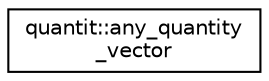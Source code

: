 digraph "Graphical Class Hierarchy"
{
 // LATEX_PDF_SIZE
  edge [fontname="Helvetica",fontsize="10",labelfontname="Helvetica",labelfontsize="10"];
  node [fontname="Helvetica",fontsize="10",shape=record];
  rankdir="LR";
  Node0 [label="quantit::any_quantity\l_vector",height=0.2,width=0.4,color="black", fillcolor="white", style="filled",URL="$classquantit_1_1any__quantity__vector.html",tooltip=" "];
}
